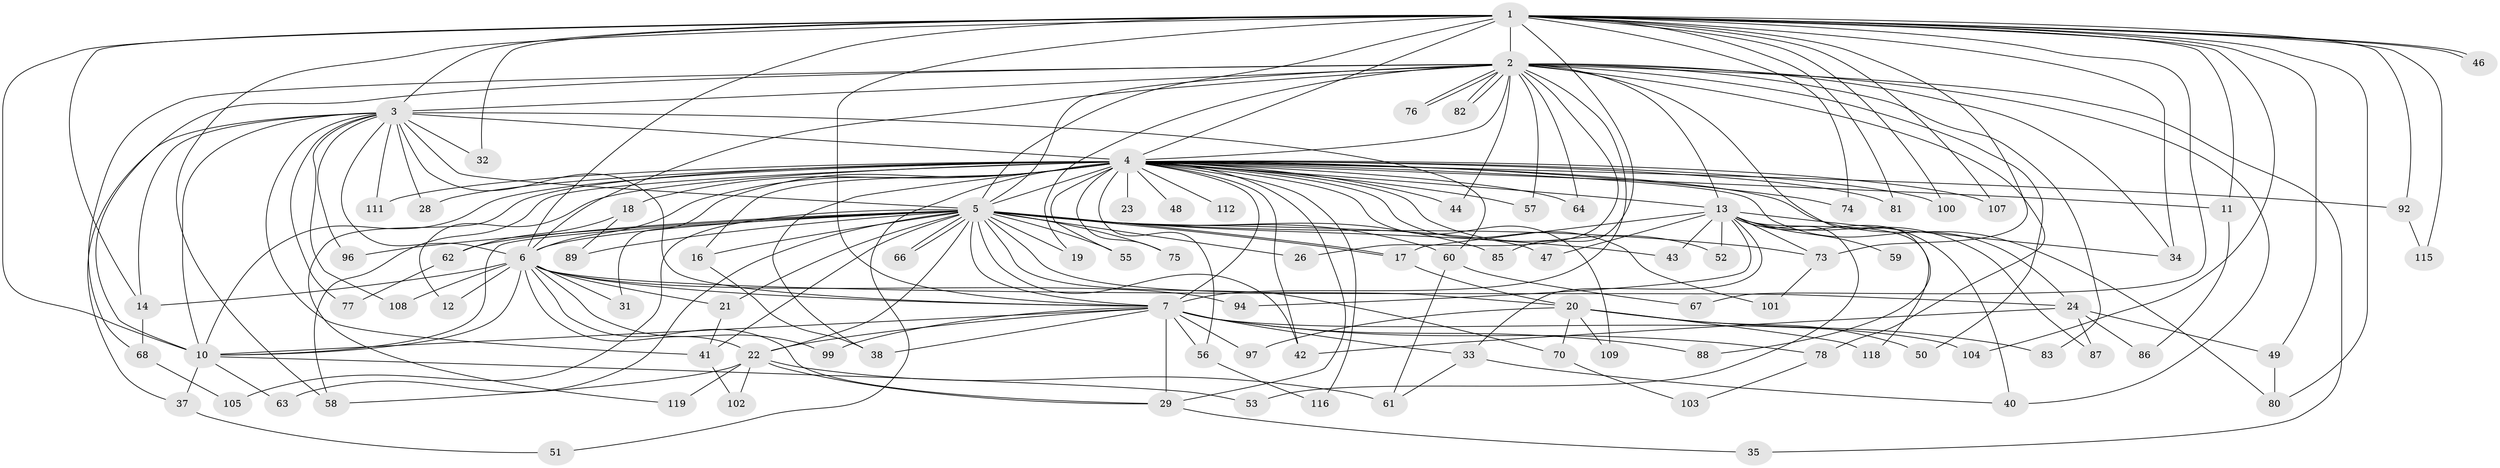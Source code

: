 // original degree distribution, {17: 0.008403361344537815, 26: 0.008403361344537815, 19: 0.01680672268907563, 37: 0.008403361344537815, 34: 0.008403361344537815, 20: 0.01680672268907563, 25: 0.008403361344537815, 13: 0.01680672268907563, 3: 0.2184873949579832, 4: 0.058823529411764705, 5: 0.03361344537815126, 2: 0.5714285714285714, 8: 0.008403361344537815, 7: 0.008403361344537815, 6: 0.008403361344537815}
// Generated by graph-tools (version 1.1) at 2025/41/03/06/25 10:41:33]
// undirected, 93 vertices, 207 edges
graph export_dot {
graph [start="1"]
  node [color=gray90,style=filled];
  1 [super="+8"];
  2 [super="+45"];
  3 [super="+15"];
  4 [super="+9"];
  5 [super="+36"];
  6 [super="+106"];
  7 [super="+25"];
  10 [super="+95"];
  11;
  12 [super="+79"];
  13 [super="+30"];
  14 [super="+65"];
  16 [super="+84"];
  17;
  18 [super="+71"];
  19;
  20 [super="+69"];
  21;
  22 [super="+27"];
  23;
  24 [super="+113"];
  26;
  28;
  29 [super="+72"];
  31;
  32;
  33;
  34 [super="+39"];
  35;
  37;
  38;
  40 [super="+117"];
  41 [super="+93"];
  42 [super="+54"];
  43;
  44;
  46;
  47;
  48;
  49 [super="+90"];
  50;
  51;
  52;
  53;
  55;
  56 [super="+110"];
  57;
  58 [super="+114"];
  59;
  60 [super="+98"];
  61;
  62;
  63;
  64;
  66;
  67;
  68;
  70;
  73 [super="+91"];
  74;
  75;
  76;
  77;
  78;
  80;
  81;
  82;
  83;
  85;
  86;
  87;
  88;
  89;
  92;
  94;
  96;
  97;
  99;
  100;
  101;
  102;
  103;
  104;
  105;
  107;
  108;
  109;
  111;
  112;
  115;
  116;
  118;
  119;
  1 -- 2 [weight=2];
  1 -- 3 [weight=2];
  1 -- 4 [weight=4];
  1 -- 5 [weight=2];
  1 -- 6 [weight=2];
  1 -- 7 [weight=2];
  1 -- 10 [weight=2];
  1 -- 11;
  1 -- 34;
  1 -- 46;
  1 -- 46;
  1 -- 58;
  1 -- 80;
  1 -- 100;
  1 -- 107;
  1 -- 67;
  1 -- 73;
  1 -- 74;
  1 -- 14;
  1 -- 81;
  1 -- 85;
  1 -- 92;
  1 -- 32;
  1 -- 104;
  1 -- 49;
  1 -- 115;
  2 -- 3;
  2 -- 4 [weight=2];
  2 -- 5;
  2 -- 6;
  2 -- 7;
  2 -- 10;
  2 -- 19;
  2 -- 26;
  2 -- 34;
  2 -- 35;
  2 -- 40;
  2 -- 44;
  2 -- 50;
  2 -- 57;
  2 -- 64;
  2 -- 68;
  2 -- 76;
  2 -- 76;
  2 -- 82;
  2 -- 82;
  2 -- 83;
  2 -- 88;
  2 -- 13;
  2 -- 78;
  3 -- 4 [weight=2];
  3 -- 5;
  3 -- 6;
  3 -- 7;
  3 -- 10;
  3 -- 28;
  3 -- 32;
  3 -- 37;
  3 -- 41;
  3 -- 60;
  3 -- 77;
  3 -- 96;
  3 -- 111;
  3 -- 108;
  3 -- 14;
  4 -- 5 [weight=3];
  4 -- 6 [weight=2];
  4 -- 7 [weight=3];
  4 -- 10 [weight=3];
  4 -- 11;
  4 -- 13 [weight=2];
  4 -- 18 [weight=3];
  4 -- 23 [weight=2];
  4 -- 28;
  4 -- 31;
  4 -- 38;
  4 -- 44;
  4 -- 48 [weight=2];
  4 -- 51;
  4 -- 52;
  4 -- 56 [weight=2];
  4 -- 57;
  4 -- 75;
  4 -- 80;
  4 -- 92;
  4 -- 100;
  4 -- 107;
  4 -- 109;
  4 -- 111;
  4 -- 112 [weight=2];
  4 -- 116;
  4 -- 64;
  4 -- 74;
  4 -- 12;
  4 -- 16;
  4 -- 81;
  4 -- 24;
  4 -- 119;
  4 -- 101;
  4 -- 55;
  4 -- 42;
  4 -- 29;
  4 -- 58;
  5 -- 6;
  5 -- 7;
  5 -- 10;
  5 -- 16;
  5 -- 17;
  5 -- 17;
  5 -- 19;
  5 -- 20 [weight=2];
  5 -- 21;
  5 -- 22;
  5 -- 26;
  5 -- 41;
  5 -- 42;
  5 -- 43;
  5 -- 47;
  5 -- 55;
  5 -- 60;
  5 -- 63;
  5 -- 66;
  5 -- 66;
  5 -- 70;
  5 -- 75;
  5 -- 85;
  5 -- 89;
  5 -- 105;
  5 -- 96;
  5 -- 62;
  5 -- 73;
  6 -- 7;
  6 -- 10;
  6 -- 12 [weight=2];
  6 -- 14;
  6 -- 21;
  6 -- 24;
  6 -- 31;
  6 -- 94;
  6 -- 99;
  6 -- 108;
  6 -- 22;
  6 -- 29;
  7 -- 10;
  7 -- 22;
  7 -- 29;
  7 -- 33;
  7 -- 38;
  7 -- 78;
  7 -- 88;
  7 -- 97;
  7 -- 99;
  7 -- 104;
  7 -- 56;
  10 -- 37;
  10 -- 53;
  10 -- 63;
  11 -- 86;
  13 -- 33;
  13 -- 47;
  13 -- 52;
  13 -- 53;
  13 -- 59 [weight=2];
  13 -- 73;
  13 -- 94;
  13 -- 118;
  13 -- 17;
  13 -- 87;
  13 -- 43;
  13 -- 40;
  13 -- 34;
  14 -- 68;
  16 -- 38;
  17 -- 20;
  18 -- 62;
  18 -- 89;
  20 -- 50;
  20 -- 70;
  20 -- 83;
  20 -- 109;
  20 -- 118;
  20 -- 97;
  21 -- 41;
  22 -- 29;
  22 -- 61;
  22 -- 119;
  22 -- 102;
  22 -- 58;
  24 -- 42;
  24 -- 49;
  24 -- 86 [weight=2];
  24 -- 87;
  29 -- 35;
  33 -- 40;
  33 -- 61;
  37 -- 51;
  41 -- 102;
  49 -- 80;
  56 -- 116;
  60 -- 67;
  60 -- 61;
  62 -- 77;
  68 -- 105;
  70 -- 103;
  73 -- 101;
  78 -- 103;
  92 -- 115;
}
